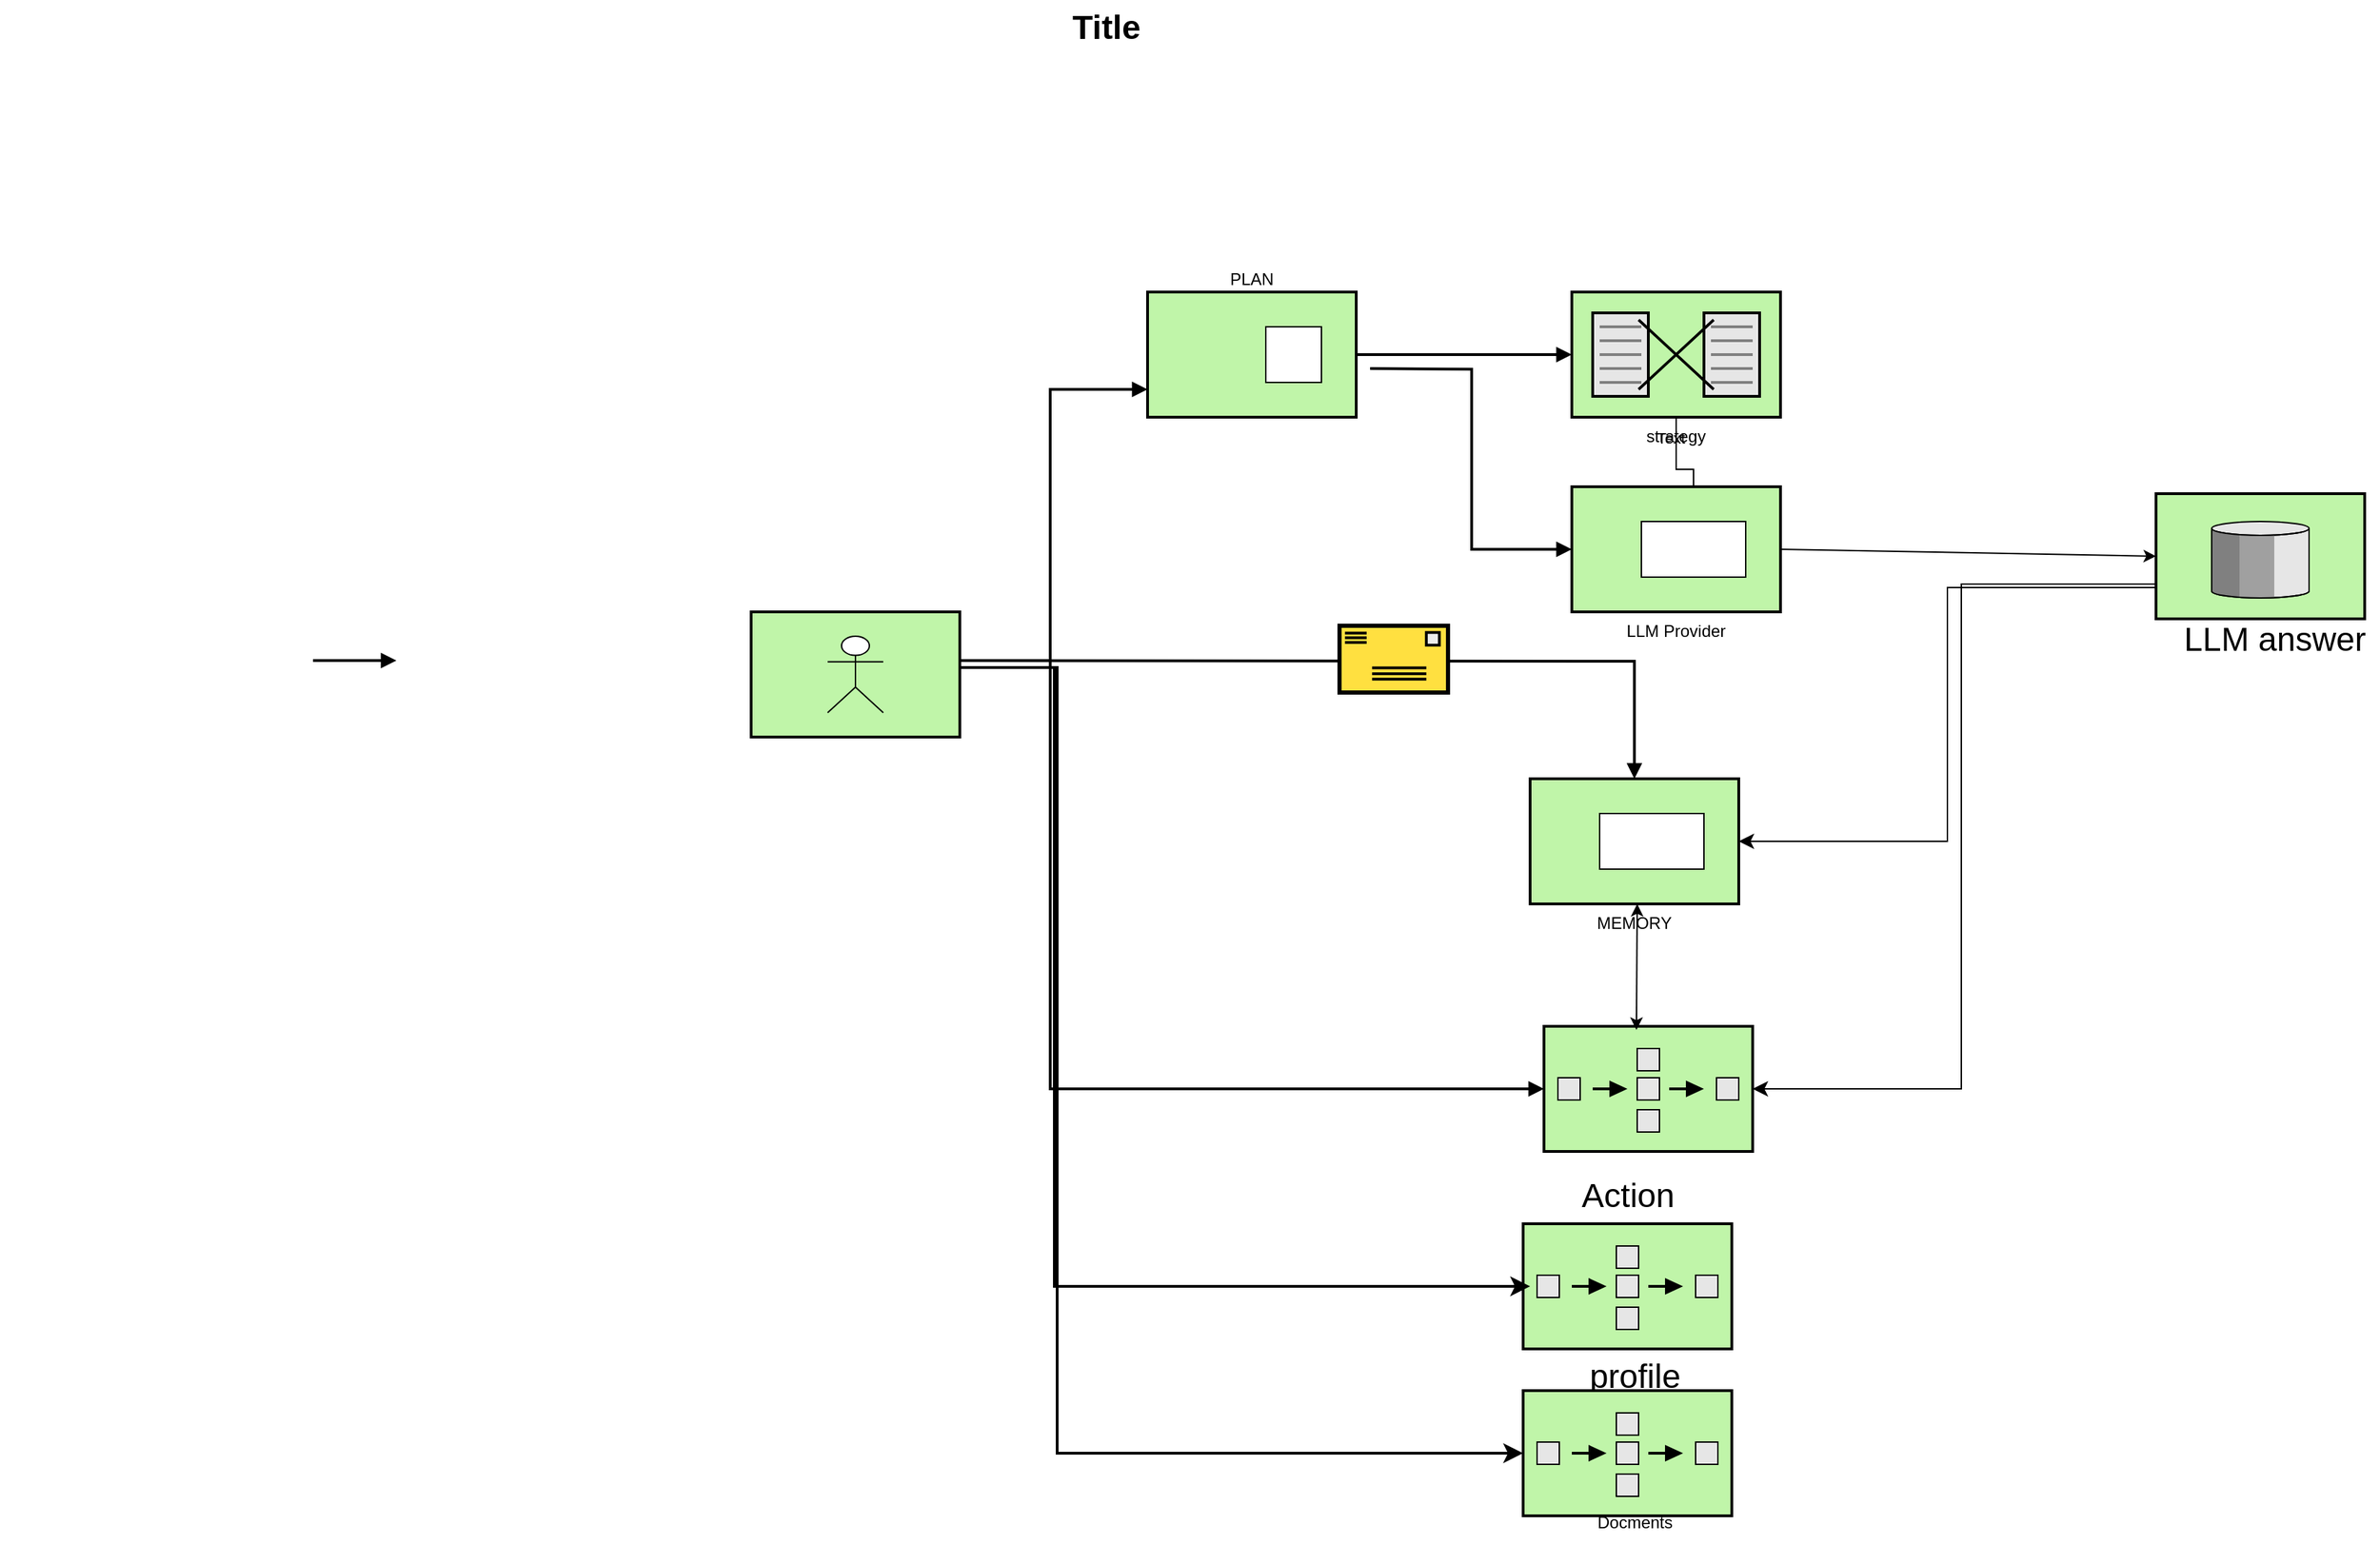<mxfile version="24.7.7">
  <diagram name="Page-1" id="74b105a0-9070-1c63-61bc-23e55f88626e">
    <mxGraphModel dx="1447" dy="899" grid="1" gridSize="10" guides="1" tooltips="1" connect="1" arrows="1" fold="1" page="1" pageScale="1.5" pageWidth="1169" pageHeight="826" background="none" math="0" shadow="0">
      <root>
        <mxCell id="0" style=";html=1;" />
        <mxCell id="1" style=";html=1;" parent="0" />
        <mxCell id="10b056a9c633e61c-19" style="edgeStyle=orthogonalEdgeStyle;rounded=0;html=1;endArrow=block;endFill=1;jettySize=auto;orthogonalLoop=1;strokeWidth=2;startArrow=none;startFill=0;" parent="1" target="10b056a9c633e61c-6" edge="1">
          <mxGeometry relative="1" as="geometry">
            <Array as="points">
              <mxPoint x="835" y="515" />
              <mxPoint x="835" y="320" />
            </Array>
            <mxPoint x="765" y="515" as="sourcePoint" />
          </mxGeometry>
        </mxCell>
        <mxCell id="10b056a9c633e61c-20" style="edgeStyle=orthogonalEdgeStyle;rounded=0;html=1;endArrow=block;endFill=1;jettySize=auto;orthogonalLoop=1;strokeWidth=2;startArrow=none;startFill=0;" parent="1" target="10b056a9c633e61c-8" edge="1">
          <mxGeometry relative="1" as="geometry">
            <mxPoint x="765" y="515" as="sourcePoint" />
          </mxGeometry>
        </mxCell>
        <mxCell id="10b056a9c633e61c-21" style="edgeStyle=orthogonalEdgeStyle;rounded=0;html=1;endArrow=block;endFill=1;jettySize=auto;orthogonalLoop=1;strokeWidth=2;startArrow=none;startFill=0;" parent="1" target="10b056a9c633e61c-14" edge="1">
          <mxGeometry relative="1" as="geometry">
            <Array as="points">
              <mxPoint x="835" y="515" />
              <mxPoint x="835" y="823" />
            </Array>
            <mxPoint x="765" y="515" as="sourcePoint" />
          </mxGeometry>
        </mxCell>
        <mxCell id="10b056a9c633e61c-17" style="edgeStyle=orthogonalEdgeStyle;rounded=0;html=1;endArrow=block;endFill=1;jettySize=auto;orthogonalLoop=1;strokeWidth=2;startArrow=none;startFill=0;" parent="1" edge="1">
          <mxGeometry relative="1" as="geometry">
            <mxPoint x="305" y="515" as="sourcePoint" />
            <mxPoint x="365" y="515" as="targetPoint" />
          </mxGeometry>
        </mxCell>
        <mxCell id="10b056a9c633e61c-22" style="edgeStyle=orthogonalEdgeStyle;rounded=0;html=1;endArrow=block;endFill=1;jettySize=auto;orthogonalLoop=1;strokeWidth=2;startArrow=none;startFill=0;" parent="1" source="10b056a9c633e61c-6" target="10b056a9c633e61c-10" edge="1">
          <mxGeometry relative="1" as="geometry" />
        </mxCell>
        <mxCell id="10b056a9c633e61c-6" value="PLAN" style="strokeWidth=2;dashed=0;align=center;fontSize=12;shape=rect;verticalLabelPosition=top;verticalAlign=bottom;fillColor=#c0f5a9;labelPosition=center;" parent="1" vertex="1">
          <mxGeometry x="905" y="250" width="150" height="90" as="geometry" />
        </mxCell>
        <mxCell id="10b056a9c633e61c-7" value="" style="strokeWidth=1;dashed=0;align=center;fontSize=8;shape=rect;fillColor=#ffffff;strokeColor=#000000;" parent="10b056a9c633e61c-6" vertex="1">
          <mxGeometry x="85" y="25" width="40" height="40" as="geometry" />
        </mxCell>
        <mxCell id="10b056a9c633e61c-8" value="MEMORY" style="strokeWidth=2;dashed=0;align=center;fontSize=12;shape=rect;verticalLabelPosition=bottom;verticalAlign=top;fillColor=#c0f5a9" parent="1" vertex="1">
          <mxGeometry x="1180" y="600" width="150" height="90" as="geometry" />
        </mxCell>
        <mxCell id="10b056a9c633e61c-9" value="" style="strokeWidth=1;dashed=0;align=center;fontSize=8;shape=rect" parent="10b056a9c633e61c-8" vertex="1">
          <mxGeometry x="50" y="25" width="75" height="40" as="geometry" />
        </mxCell>
        <mxCell id="UXNRld7XkSeuO5z-cyyu-19" value="" style="edgeStyle=orthogonalEdgeStyle;rounded=0;orthogonalLoop=1;jettySize=auto;html=1;" edge="1" parent="1" source="10b056a9c633e61c-10" target="UXNRld7XkSeuO5z-cyyu-3">
          <mxGeometry relative="1" as="geometry" />
        </mxCell>
        <mxCell id="UXNRld7XkSeuO5z-cyyu-20" value="" style="edgeStyle=orthogonalEdgeStyle;rounded=0;orthogonalLoop=1;jettySize=auto;html=1;" edge="1" parent="1" source="10b056a9c633e61c-10" target="UXNRld7XkSeuO5z-cyyu-3">
          <mxGeometry relative="1" as="geometry" />
        </mxCell>
        <mxCell id="UXNRld7XkSeuO5z-cyyu-21" value="Text" style="edgeLabel;html=1;align=center;verticalAlign=middle;resizable=0;points=[];" vertex="1" connectable="0" parent="UXNRld7XkSeuO5z-cyyu-20">
          <mxGeometry x="-0.67" y="-4" relative="1" as="geometry">
            <mxPoint as="offset" />
          </mxGeometry>
        </mxCell>
        <mxCell id="UXNRld7XkSeuO5z-cyyu-29" value="" style="edgeStyle=orthogonalEdgeStyle;rounded=0;orthogonalLoop=1;jettySize=auto;html=1;" edge="1" parent="1" source="10b056a9c633e61c-10" target="UXNRld7XkSeuO5z-cyyu-3">
          <mxGeometry relative="1" as="geometry" />
        </mxCell>
        <mxCell id="10b056a9c633e61c-10" value="strategy" style="strokeWidth=2;dashed=0;align=center;fontSize=12;shape=mxgraph.eip.message_translator;fillColor=#c0f5a9;verticalLabelPosition=bottom;verticalAlign=top;" parent="1" vertex="1">
          <mxGeometry x="1210" y="250" width="150" height="90" as="geometry" />
        </mxCell>
        <mxCell id="10b056a9c633e61c-14" value="" style="strokeWidth=2;dashed=0;align=center;fontSize=12;fillColor=#c0f5a9;verticalLabelPosition=bottom;verticalAlign=top;shape=mxgraph.eip.composed_message_processor;" parent="1" vertex="1">
          <mxGeometry x="1190" y="778" width="150" height="90" as="geometry" />
        </mxCell>
        <mxCell id="10b056a9c633e61c-15" value="" style="strokeWidth=2;dashed=0;align=center;fontSize=12;verticalLabelPosition=bottom;verticalAlign=top;shape=mxgraph.eip.message_store;fillColor=#c0f5a9" parent="1" vertex="1">
          <mxGeometry x="1630" y="395" width="150" height="90" as="geometry" />
        </mxCell>
        <mxCell id="10b056a9c633e61c-30" value="Title" style="text;strokeColor=none;fillColor=none;html=1;fontSize=24;fontStyle=1;verticalAlign=middle;align=center;" parent="1" vertex="1">
          <mxGeometry x="80" y="40" width="1590" height="40" as="geometry" />
        </mxCell>
        <mxCell id="UXNRld7XkSeuO5z-cyyu-2" value="LLM Provider" style="strokeWidth=2;dashed=0;align=center;fontSize=12;shape=rect;verticalLabelPosition=bottom;verticalAlign=top;fillColor=#c0f5a9" vertex="1" parent="1">
          <mxGeometry x="1210" y="390" width="150" height="90" as="geometry" />
        </mxCell>
        <mxCell id="UXNRld7XkSeuO5z-cyyu-3" value="" style="strokeWidth=1;dashed=0;align=center;fontSize=8;shape=rect" vertex="1" parent="UXNRld7XkSeuO5z-cyyu-2">
          <mxGeometry x="50" y="25" width="75" height="40" as="geometry" />
        </mxCell>
        <mxCell id="UXNRld7XkSeuO5z-cyyu-5" value="" style="strokeWidth=3;outlineConnect=0;dashed=0;align=center;fontSize=8;shape=mxgraph.eip.retAddr;html=1;verticalLabelPosition=bottom;fillColor=#FFE040;verticalAlign=top;" vertex="1" parent="1">
          <mxGeometry x="1043" y="490" width="78" height="48" as="geometry" />
        </mxCell>
        <mxCell id="UXNRld7XkSeuO5z-cyyu-7" value="&lt;font style=&quot;font-size: 24px;&quot;&gt;Action&lt;/font&gt;" style="text;html=1;align=center;verticalAlign=middle;resizable=0;points=[];autosize=1;strokeColor=none;fillColor=none;" vertex="1" parent="1">
          <mxGeometry x="1205" y="880" width="90" height="40" as="geometry" />
        </mxCell>
        <mxCell id="UXNRld7XkSeuO5z-cyyu-11" value="" style="strokeWidth=2;dashed=0;align=center;fontSize=12;fillColor=#c0f5a9;verticalLabelPosition=bottom;verticalAlign=top;shape=mxgraph.eip.composed_message_processor;" vertex="1" parent="1">
          <mxGeometry x="1175" y="920" width="150" height="90" as="geometry" />
        </mxCell>
        <mxCell id="UXNRld7XkSeuO5z-cyyu-15" value="" style="edgeStyle=elbowEdgeStyle;elbow=horizontal;endArrow=classic;html=1;curved=0;rounded=0;endSize=8;startSize=8;strokeWidth=2;entryX=0;entryY=0;entryDx=0;entryDy=0;entryPerimeter=0;" edge="1" parent="1">
          <mxGeometry width="50" height="50" relative="1" as="geometry">
            <mxPoint x="770" y="520" as="sourcePoint" />
            <mxPoint x="1180" y="965" as="targetPoint" />
            <Array as="points">
              <mxPoint x="838" y="765" />
            </Array>
          </mxGeometry>
        </mxCell>
        <mxCell id="UXNRld7XkSeuO5z-cyyu-17" value="&lt;font style=&quot;font-size: 24px;&quot;&gt;profile&lt;/font&gt;" style="text;html=1;align=center;verticalAlign=middle;resizable=0;points=[];autosize=1;strokeColor=none;fillColor=none;" vertex="1" parent="1">
          <mxGeometry x="1210" y="1010" width="90" height="40" as="geometry" />
        </mxCell>
        <mxCell id="UXNRld7XkSeuO5z-cyyu-22" value="" style="strokeWidth=2;dashed=0;align=center;fontSize=12;fillColor=#c0f5a9;verticalLabelPosition=bottom;verticalAlign=top;shape=mxgraph.eip.composed_message_processor;" vertex="1" parent="1">
          <mxGeometry x="1175" y="1040" width="150" height="90" as="geometry" />
        </mxCell>
        <mxCell id="UXNRld7XkSeuO5z-cyyu-23" value="Docments" style="text;html=1;align=center;verticalAlign=middle;resizable=0;points=[];autosize=1;strokeColor=none;fillColor=none;" vertex="1" parent="1">
          <mxGeometry x="1215" y="1120" width="80" height="30" as="geometry" />
        </mxCell>
        <mxCell id="UXNRld7XkSeuO5z-cyyu-24" value="&lt;font style=&quot;font-size: 24px;&quot;&gt;LLM answer&lt;/font&gt;" style="text;html=1;align=center;verticalAlign=middle;resizable=0;points=[];autosize=1;strokeColor=none;fillColor=none;" vertex="1" parent="1">
          <mxGeometry x="1640" y="480" width="150" height="40" as="geometry" />
        </mxCell>
        <mxCell id="UXNRld7XkSeuO5z-cyyu-37" value="" style="edgeStyle=elbowEdgeStyle;elbow=horizontal;endArrow=classic;html=1;curved=0;rounded=0;endSize=8;startSize=8;entryX=1;entryY=0.5;entryDx=0;entryDy=0;exitX=0;exitY=0.75;exitDx=0;exitDy=0;exitPerimeter=0;" edge="1" parent="1" source="10b056a9c633e61c-15" target="10b056a9c633e61c-8">
          <mxGeometry width="50" height="50" relative="1" as="geometry">
            <mxPoint x="1470" y="690" as="sourcePoint" />
            <mxPoint x="1520" y="640" as="targetPoint" />
            <Array as="points" />
          </mxGeometry>
        </mxCell>
        <mxCell id="UXNRld7XkSeuO5z-cyyu-38" value="" style="edgeStyle=elbowEdgeStyle;elbow=horizontal;endArrow=classic;html=1;curved=0;rounded=0;endSize=8;startSize=8;entryX=1;entryY=0.5;entryDx=0;entryDy=0;entryPerimeter=0;" edge="1" parent="1" target="10b056a9c633e61c-14">
          <mxGeometry width="50" height="50" relative="1" as="geometry">
            <mxPoint x="1630" y="460" as="sourcePoint" />
            <mxPoint x="1340" y="655" as="targetPoint" />
            <Array as="points">
              <mxPoint x="1490" y="590" />
            </Array>
          </mxGeometry>
        </mxCell>
        <mxCell id="UXNRld7XkSeuO5z-cyyu-46" style="edgeStyle=orthogonalEdgeStyle;rounded=0;html=1;endArrow=block;endFill=1;jettySize=auto;orthogonalLoop=1;strokeWidth=2;startArrow=none;startFill=0;entryX=0;entryY=0.5;entryDx=0;entryDy=0;" edge="1" parent="1" target="UXNRld7XkSeuO5z-cyyu-2">
          <mxGeometry relative="1" as="geometry">
            <mxPoint x="1065" y="305" as="sourcePoint" />
            <mxPoint x="1220" y="305" as="targetPoint" />
          </mxGeometry>
        </mxCell>
        <mxCell id="UXNRld7XkSeuO5z-cyyu-47" value="" style="edgeStyle=elbowEdgeStyle;elbow=horizontal;endArrow=classic;html=1;curved=0;rounded=0;endSize=8;startSize=8;strokeWidth=2;entryX=0;entryY=0.5;entryDx=0;entryDy=0;entryPerimeter=0;exitX=1;exitY=0.444;exitDx=0;exitDy=0;exitPerimeter=0;" edge="1" parent="1" source="UXNRld7XkSeuO5z-cyyu-52" target="UXNRld7XkSeuO5z-cyyu-22">
          <mxGeometry width="50" height="50" relative="1" as="geometry">
            <mxPoint x="780" y="530" as="sourcePoint" />
            <mxPoint x="1190" y="975" as="targetPoint" />
            <Array as="points">
              <mxPoint x="840" y="900" />
              <mxPoint x="848" y="775" />
            </Array>
          </mxGeometry>
        </mxCell>
        <mxCell id="UXNRld7XkSeuO5z-cyyu-48" value="" style="endArrow=classic;startArrow=classic;html=1;rounded=0;exitX=0.443;exitY=0.029;exitDx=0;exitDy=0;exitPerimeter=0;entryX=0.5;entryY=1;entryDx=0;entryDy=0;" edge="1" parent="1" source="10b056a9c633e61c-14">
          <mxGeometry width="50" height="50" relative="1" as="geometry">
            <mxPoint x="1267" y="778" as="sourcePoint" />
            <mxPoint x="1257" y="690" as="targetPoint" />
          </mxGeometry>
        </mxCell>
        <mxCell id="UXNRld7XkSeuO5z-cyyu-50" value="" style="endArrow=classic;html=1;rounded=0;exitX=1;exitY=0.5;exitDx=0;exitDy=0;entryX=0;entryY=0.5;entryDx=0;entryDy=0;entryPerimeter=0;" edge="1" parent="1" source="UXNRld7XkSeuO5z-cyyu-2" target="10b056a9c633e61c-15">
          <mxGeometry width="50" height="50" relative="1" as="geometry">
            <mxPoint x="1040" y="460" as="sourcePoint" />
            <mxPoint x="1090" y="410" as="targetPoint" />
          </mxGeometry>
        </mxCell>
        <mxCell id="UXNRld7XkSeuO5z-cyyu-52" value="" style="strokeWidth=2;dashed=0;align=center;fontSize=8;shape=rect;fillColor=#c0f5a9;verticalLabelPosition=bottom;verticalAlign=top;html=1;" vertex="1" parent="1">
          <mxGeometry x="620" y="480" width="150" height="90" as="geometry" />
        </mxCell>
        <mxCell id="10b056a9c633e61c-5" value="" style="strokeWidth=1;dashed=0;align=center;fontSize=8;shape=umlActor;fillColor=#ffffff;strokeColor=#000000;verticalLabelPosition=bottom;verticalAlign=top;html=1;outlineConnect=0;" parent="1" vertex="1">
          <mxGeometry x="675" y="497.5" width="40" height="55" as="geometry" />
        </mxCell>
      </root>
    </mxGraphModel>
  </diagram>
</mxfile>
